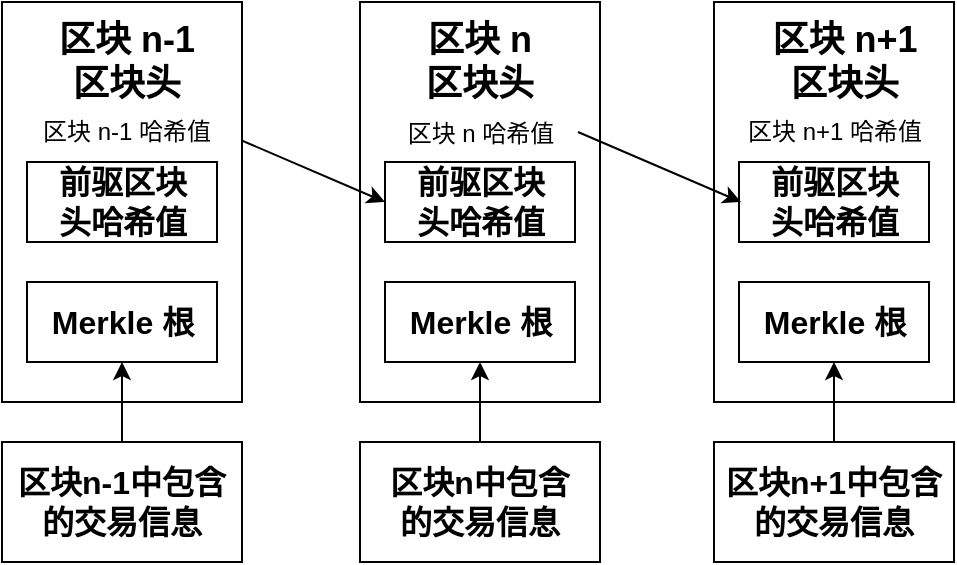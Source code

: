 <mxfile version="14.5.10" type="github">
  <diagram id="UKAJ2oIfAn2R5n8EJACQ" name="Page-1">
    <mxGraphModel dx="1106" dy="614" grid="0" gridSize="10" guides="1" tooltips="1" connect="1" arrows="1" fold="1" page="0" pageScale="1" pageWidth="827" pageHeight="1169" math="0" shadow="0">
      <root>
        <mxCell id="0" />
        <mxCell id="1" parent="0" />
        <mxCell id="-p60DnaDyC4y8QLk-plE-15" value="" style="group" vertex="1" connectable="0" parent="1">
          <mxGeometry x="389" y="180" width="120" height="280" as="geometry" />
        </mxCell>
        <mxCell id="-p60DnaDyC4y8QLk-plE-9" value="" style="rounded=0;whiteSpace=wrap;html=1;" vertex="1" parent="-p60DnaDyC4y8QLk-plE-15">
          <mxGeometry width="120" height="200" as="geometry" />
        </mxCell>
        <mxCell id="-p60DnaDyC4y8QLk-plE-10" value="&lt;font style=&quot;font-size: 18px&quot;&gt;&lt;b&gt;区块 n&lt;br&gt;区块头&lt;br&gt;&lt;/b&gt;&lt;/font&gt;" style="text;html=1;strokeColor=none;fillColor=none;align=center;verticalAlign=middle;whiteSpace=wrap;rounded=0;" vertex="1" parent="-p60DnaDyC4y8QLk-plE-15">
          <mxGeometry x="25" width="70" height="60" as="geometry" />
        </mxCell>
        <mxCell id="-p60DnaDyC4y8QLk-plE-11" value="&lt;font style=&quot;font-size: 16px&quot;&gt;&lt;b&gt;前驱区块&lt;br&gt;头哈希值&lt;/b&gt;&lt;/font&gt;" style="rounded=0;whiteSpace=wrap;html=1;" vertex="1" parent="-p60DnaDyC4y8QLk-plE-15">
          <mxGeometry x="12.5" y="80" width="95" height="40" as="geometry" />
        </mxCell>
        <mxCell id="-p60DnaDyC4y8QLk-plE-12" value="&lt;span style=&quot;font-size: 16px&quot;&gt;&lt;b&gt;Merkle 根&lt;/b&gt;&lt;/span&gt;" style="rounded=0;whiteSpace=wrap;html=1;" vertex="1" parent="-p60DnaDyC4y8QLk-plE-15">
          <mxGeometry x="12.5" y="140" width="95" height="40" as="geometry" />
        </mxCell>
        <mxCell id="-p60DnaDyC4y8QLk-plE-13" style="edgeStyle=orthogonalEdgeStyle;rounded=0;orthogonalLoop=1;jettySize=auto;html=1;exitX=0.5;exitY=0;exitDx=0;exitDy=0;entryX=0.5;entryY=1;entryDx=0;entryDy=0;" edge="1" parent="-p60DnaDyC4y8QLk-plE-15" source="-p60DnaDyC4y8QLk-plE-14" target="-p60DnaDyC4y8QLk-plE-12">
          <mxGeometry relative="1" as="geometry" />
        </mxCell>
        <mxCell id="-p60DnaDyC4y8QLk-plE-14" value="&lt;b&gt;&lt;font style=&quot;font-size: 16px&quot;&gt;区块n中包含&lt;br&gt;的交易信息&lt;/font&gt;&lt;/b&gt;" style="rounded=0;whiteSpace=wrap;html=1;" vertex="1" parent="-p60DnaDyC4y8QLk-plE-15">
          <mxGeometry y="220" width="120" height="60" as="geometry" />
        </mxCell>
        <mxCell id="-p60DnaDyC4y8QLk-plE-27" value="区块 n 哈希值" style="text;html=1;strokeColor=none;fillColor=none;align=center;verticalAlign=middle;whiteSpace=wrap;rounded=0;" vertex="1" parent="-p60DnaDyC4y8QLk-plE-15">
          <mxGeometry x="12.5" y="56" width="95" height="20" as="geometry" />
        </mxCell>
        <mxCell id="-p60DnaDyC4y8QLk-plE-16" value="" style="group" vertex="1" connectable="0" parent="1">
          <mxGeometry x="566" y="180" width="120" height="280" as="geometry" />
        </mxCell>
        <mxCell id="-p60DnaDyC4y8QLk-plE-17" value="" style="rounded=0;whiteSpace=wrap;html=1;" vertex="1" parent="-p60DnaDyC4y8QLk-plE-16">
          <mxGeometry width="120" height="200" as="geometry" />
        </mxCell>
        <mxCell id="-p60DnaDyC4y8QLk-plE-18" value="&lt;font style=&quot;font-size: 18px&quot;&gt;&lt;b&gt;区块 n+1&lt;br&gt;区块头&lt;br&gt;&lt;/b&gt;&lt;/font&gt;" style="text;html=1;strokeColor=none;fillColor=none;align=center;verticalAlign=middle;whiteSpace=wrap;rounded=0;" vertex="1" parent="-p60DnaDyC4y8QLk-plE-16">
          <mxGeometry x="25" width="81" height="60" as="geometry" />
        </mxCell>
        <mxCell id="-p60DnaDyC4y8QLk-plE-19" value="&lt;font style=&quot;font-size: 16px&quot;&gt;&lt;b&gt;前驱区块&lt;br&gt;头哈希值&lt;/b&gt;&lt;/font&gt;" style="rounded=0;whiteSpace=wrap;html=1;" vertex="1" parent="-p60DnaDyC4y8QLk-plE-16">
          <mxGeometry x="12.5" y="80" width="95" height="40" as="geometry" />
        </mxCell>
        <mxCell id="-p60DnaDyC4y8QLk-plE-20" value="&lt;span style=&quot;font-size: 16px&quot;&gt;&lt;b&gt;Merkle 根&lt;/b&gt;&lt;/span&gt;" style="rounded=0;whiteSpace=wrap;html=1;" vertex="1" parent="-p60DnaDyC4y8QLk-plE-16">
          <mxGeometry x="12.5" y="140" width="95" height="40" as="geometry" />
        </mxCell>
        <mxCell id="-p60DnaDyC4y8QLk-plE-21" style="edgeStyle=orthogonalEdgeStyle;rounded=0;orthogonalLoop=1;jettySize=auto;html=1;exitX=0.5;exitY=0;exitDx=0;exitDy=0;entryX=0.5;entryY=1;entryDx=0;entryDy=0;" edge="1" parent="-p60DnaDyC4y8QLk-plE-16" source="-p60DnaDyC4y8QLk-plE-22" target="-p60DnaDyC4y8QLk-plE-20">
          <mxGeometry relative="1" as="geometry" />
        </mxCell>
        <mxCell id="-p60DnaDyC4y8QLk-plE-22" value="&lt;b&gt;&lt;font style=&quot;font-size: 16px&quot;&gt;区块n+1中包含&lt;br&gt;的交易信息&lt;/font&gt;&lt;/b&gt;" style="rounded=0;whiteSpace=wrap;html=1;" vertex="1" parent="-p60DnaDyC4y8QLk-plE-16">
          <mxGeometry y="220" width="120" height="60" as="geometry" />
        </mxCell>
        <mxCell id="-p60DnaDyC4y8QLk-plE-28" value="区块 n+1 哈希值" style="text;html=1;strokeColor=none;fillColor=none;align=center;verticalAlign=middle;whiteSpace=wrap;rounded=0;" vertex="1" parent="-p60DnaDyC4y8QLk-plE-16">
          <mxGeometry x="12.5" y="55" width="95" height="20" as="geometry" />
        </mxCell>
        <mxCell id="-p60DnaDyC4y8QLk-plE-29" value="" style="endArrow=classic;html=1;exitX=1;exitY=0.5;exitDx=0;exitDy=0;entryX=0;entryY=0.5;entryDx=0;entryDy=0;" edge="1" parent="1" source="-p60DnaDyC4y8QLk-plE-26" target="-p60DnaDyC4y8QLk-plE-11">
          <mxGeometry width="50" height="50" relative="1" as="geometry">
            <mxPoint x="457" y="337" as="sourcePoint" />
            <mxPoint x="507" y="287" as="targetPoint" />
          </mxGeometry>
        </mxCell>
        <mxCell id="-p60DnaDyC4y8QLk-plE-32" value="" style="group" vertex="1" connectable="0" parent="1">
          <mxGeometry x="210" y="180" width="120" height="280" as="geometry" />
        </mxCell>
        <mxCell id="-p60DnaDyC4y8QLk-plE-1" value="" style="rounded=0;whiteSpace=wrap;html=1;" vertex="1" parent="-p60DnaDyC4y8QLk-plE-32">
          <mxGeometry width="120" height="200" as="geometry" />
        </mxCell>
        <mxCell id="-p60DnaDyC4y8QLk-plE-2" value="&lt;font style=&quot;font-size: 18px&quot;&gt;&lt;b&gt;区块 n-1&lt;br&gt;区块头&lt;br&gt;&lt;/b&gt;&lt;/font&gt;" style="text;html=1;strokeColor=none;fillColor=none;align=center;verticalAlign=middle;whiteSpace=wrap;rounded=0;" vertex="1" parent="-p60DnaDyC4y8QLk-plE-32">
          <mxGeometry x="25" width="75" height="60" as="geometry" />
        </mxCell>
        <mxCell id="-p60DnaDyC4y8QLk-plE-5" value="&lt;font style=&quot;font-size: 16px&quot;&gt;&lt;b&gt;前驱区块&lt;br&gt;头哈希值&lt;/b&gt;&lt;/font&gt;" style="rounded=0;whiteSpace=wrap;html=1;" vertex="1" parent="-p60DnaDyC4y8QLk-plE-32">
          <mxGeometry x="12.5" y="80" width="95" height="40" as="geometry" />
        </mxCell>
        <mxCell id="-p60DnaDyC4y8QLk-plE-6" value="&lt;span style=&quot;font-size: 16px&quot;&gt;&lt;b&gt;Merkle 根&lt;/b&gt;&lt;/span&gt;" style="rounded=0;whiteSpace=wrap;html=1;" vertex="1" parent="-p60DnaDyC4y8QLk-plE-32">
          <mxGeometry x="12.5" y="140" width="95" height="40" as="geometry" />
        </mxCell>
        <mxCell id="-p60DnaDyC4y8QLk-plE-8" style="edgeStyle=orthogonalEdgeStyle;rounded=0;orthogonalLoop=1;jettySize=auto;html=1;exitX=0.5;exitY=0;exitDx=0;exitDy=0;entryX=0.5;entryY=1;entryDx=0;entryDy=0;" edge="1" parent="-p60DnaDyC4y8QLk-plE-32" source="-p60DnaDyC4y8QLk-plE-7" target="-p60DnaDyC4y8QLk-plE-6">
          <mxGeometry relative="1" as="geometry" />
        </mxCell>
        <mxCell id="-p60DnaDyC4y8QLk-plE-7" value="&lt;b&gt;&lt;font style=&quot;font-size: 16px&quot;&gt;区块n-1中包含&lt;br&gt;的交易信息&lt;/font&gt;&lt;/b&gt;" style="rounded=0;whiteSpace=wrap;html=1;" vertex="1" parent="-p60DnaDyC4y8QLk-plE-32">
          <mxGeometry y="220" width="120" height="60" as="geometry" />
        </mxCell>
        <mxCell id="-p60DnaDyC4y8QLk-plE-26" value="区块 n-1 哈希值" style="text;html=1;strokeColor=none;fillColor=none;align=center;verticalAlign=middle;whiteSpace=wrap;rounded=0;" vertex="1" parent="-p60DnaDyC4y8QLk-plE-32">
          <mxGeometry x="15" y="55" width="95" height="20" as="geometry" />
        </mxCell>
        <mxCell id="-p60DnaDyC4y8QLk-plE-33" value="" style="endArrow=classic;html=1;exitX=1;exitY=0.5;exitDx=0;exitDy=0;entryX=0;entryY=0.5;entryDx=0;entryDy=0;" edge="1" parent="1">
          <mxGeometry width="50" height="50" relative="1" as="geometry">
            <mxPoint x="498" y="245" as="sourcePoint" />
            <mxPoint x="579.5" y="280" as="targetPoint" />
          </mxGeometry>
        </mxCell>
      </root>
    </mxGraphModel>
  </diagram>
</mxfile>
